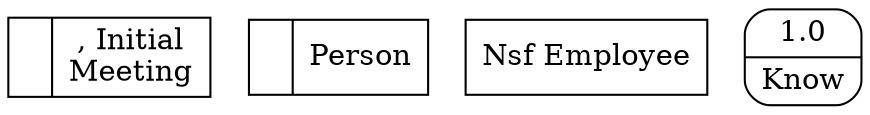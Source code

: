 digraph dfd2{ 
node[shape=record]
200 [label="<f0>  |<f1> , Initial\nMeeting " ];
201 [label="<f0>  |<f1> Person " ];
202 [label="Nsf Employee" shape=box];
203 [label="{<f0> 1.0|<f1> Know }" shape=Mrecord];
}